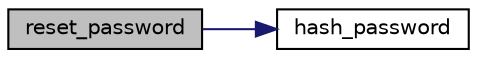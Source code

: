 digraph "reset_password"
{
 // LATEX_PDF_SIZE
  edge [fontname="Helvetica",fontsize="10",labelfontname="Helvetica",labelfontsize="10"];
  node [fontname="Helvetica",fontsize="10",shape=record];
  rankdir="LR";
  Node1 [label="reset_password",height=0.2,width=0.4,color="black", fillcolor="grey75", style="filled", fontcolor="black",tooltip="重置用户密码为默认密码（仅管理员可操作）"];
  Node1 -> Node2 [color="midnightblue",fontsize="10",style="solid"];
  Node2 [label="hash_password",height=0.2,width=0.4,color="black", fillcolor="white", style="filled",URL="$utils_8c.html#ab2d374a6232a32aad9981a4344353699",tooltip="存储密码（当前为明文存储）"];
}
